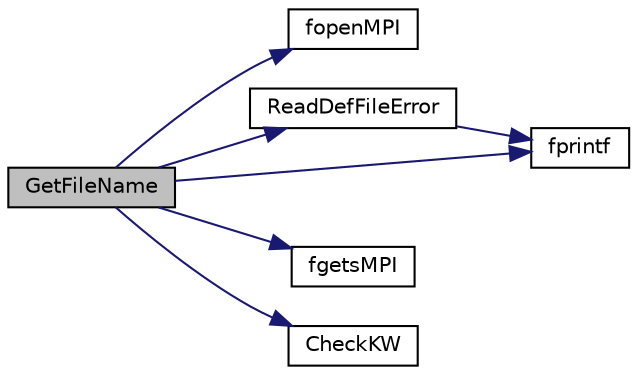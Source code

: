 digraph "GetFileName"
{
 // INTERACTIVE_SVG=YES
  edge [fontname="Helvetica",fontsize="10",labelfontname="Helvetica",labelfontsize="10"];
  node [fontname="Helvetica",fontsize="10",shape=record];
  rankdir="LR";
  Node1 [label="GetFileName",height=0.2,width=0.4,color="black", fillcolor="grey75", style="filled", fontcolor="black"];
  Node1 -> Node2 [color="midnightblue",fontsize="10",style="solid",fontname="Helvetica"];
  Node2 [label="fopenMPI",height=0.2,width=0.4,color="black", fillcolor="white", style="filled",URL="$wrapper_m_p_i_8h.html#a405f88de519282b8e7605988745f42ae"];
  Node1 -> Node3 [color="midnightblue",fontsize="10",style="solid",fontname="Helvetica"];
  Node3 [label="ReadDefFileError",height=0.2,width=0.4,color="black", fillcolor="white", style="filled",URL="$readdef_8c.html#a21479192d729f0d76654f014b63b6d7a",tooltip="Error Function of reading def files. "];
  Node3 -> Node4 [color="midnightblue",fontsize="10",style="solid",fontname="Helvetica"];
  Node4 [label="fprintf",height=0.2,width=0.4,color="black", fillcolor="white", style="filled",URL="$xfreemem__large_8c.html#a5c1bb0da45eec945c4cc3233c7d8427e"];
  Node1 -> Node5 [color="midnightblue",fontsize="10",style="solid",fontname="Helvetica"];
  Node5 [label="fgetsMPI",height=0.2,width=0.4,color="black", fillcolor="white", style="filled",URL="$wrapper_m_p_i_8h.html#aa75a96d74dddc8e6921813225e318551"];
  Node1 -> Node4 [color="midnightblue",fontsize="10",style="solid",fontname="Helvetica"];
  Node1 -> Node6 [color="midnightblue",fontsize="10",style="solid",fontname="Helvetica"];
  Node6 [label="CheckKW",height=0.2,width=0.4,color="black", fillcolor="white", style="filled",URL="$readdef_8c.html#ad8ab1bf637b562388b376ffe8bbff91b",tooltip="Function of Checking keyword in NameList file. "];
}
